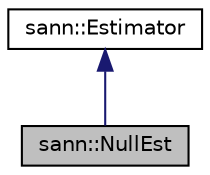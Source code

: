 digraph "sann::NullEst"
{
  edge [fontname="Helvetica",fontsize="10",labelfontname="Helvetica",labelfontsize="10"];
  node [fontname="Helvetica",fontsize="10",shape=record];
  Node2 [label="sann::NullEst",height=0.2,width=0.4,color="black", fillcolor="grey75", style="filled", fontcolor="black"];
  Node3 -> Node2 [dir="back",color="midnightblue",fontsize="10",style="solid",fontname="Helvetica"];
  Node3 [label="sann::Estimator",height=0.2,width=0.4,color="black", fillcolor="white", style="filled",URL="$classsann_1_1Estimator.html"];
}

